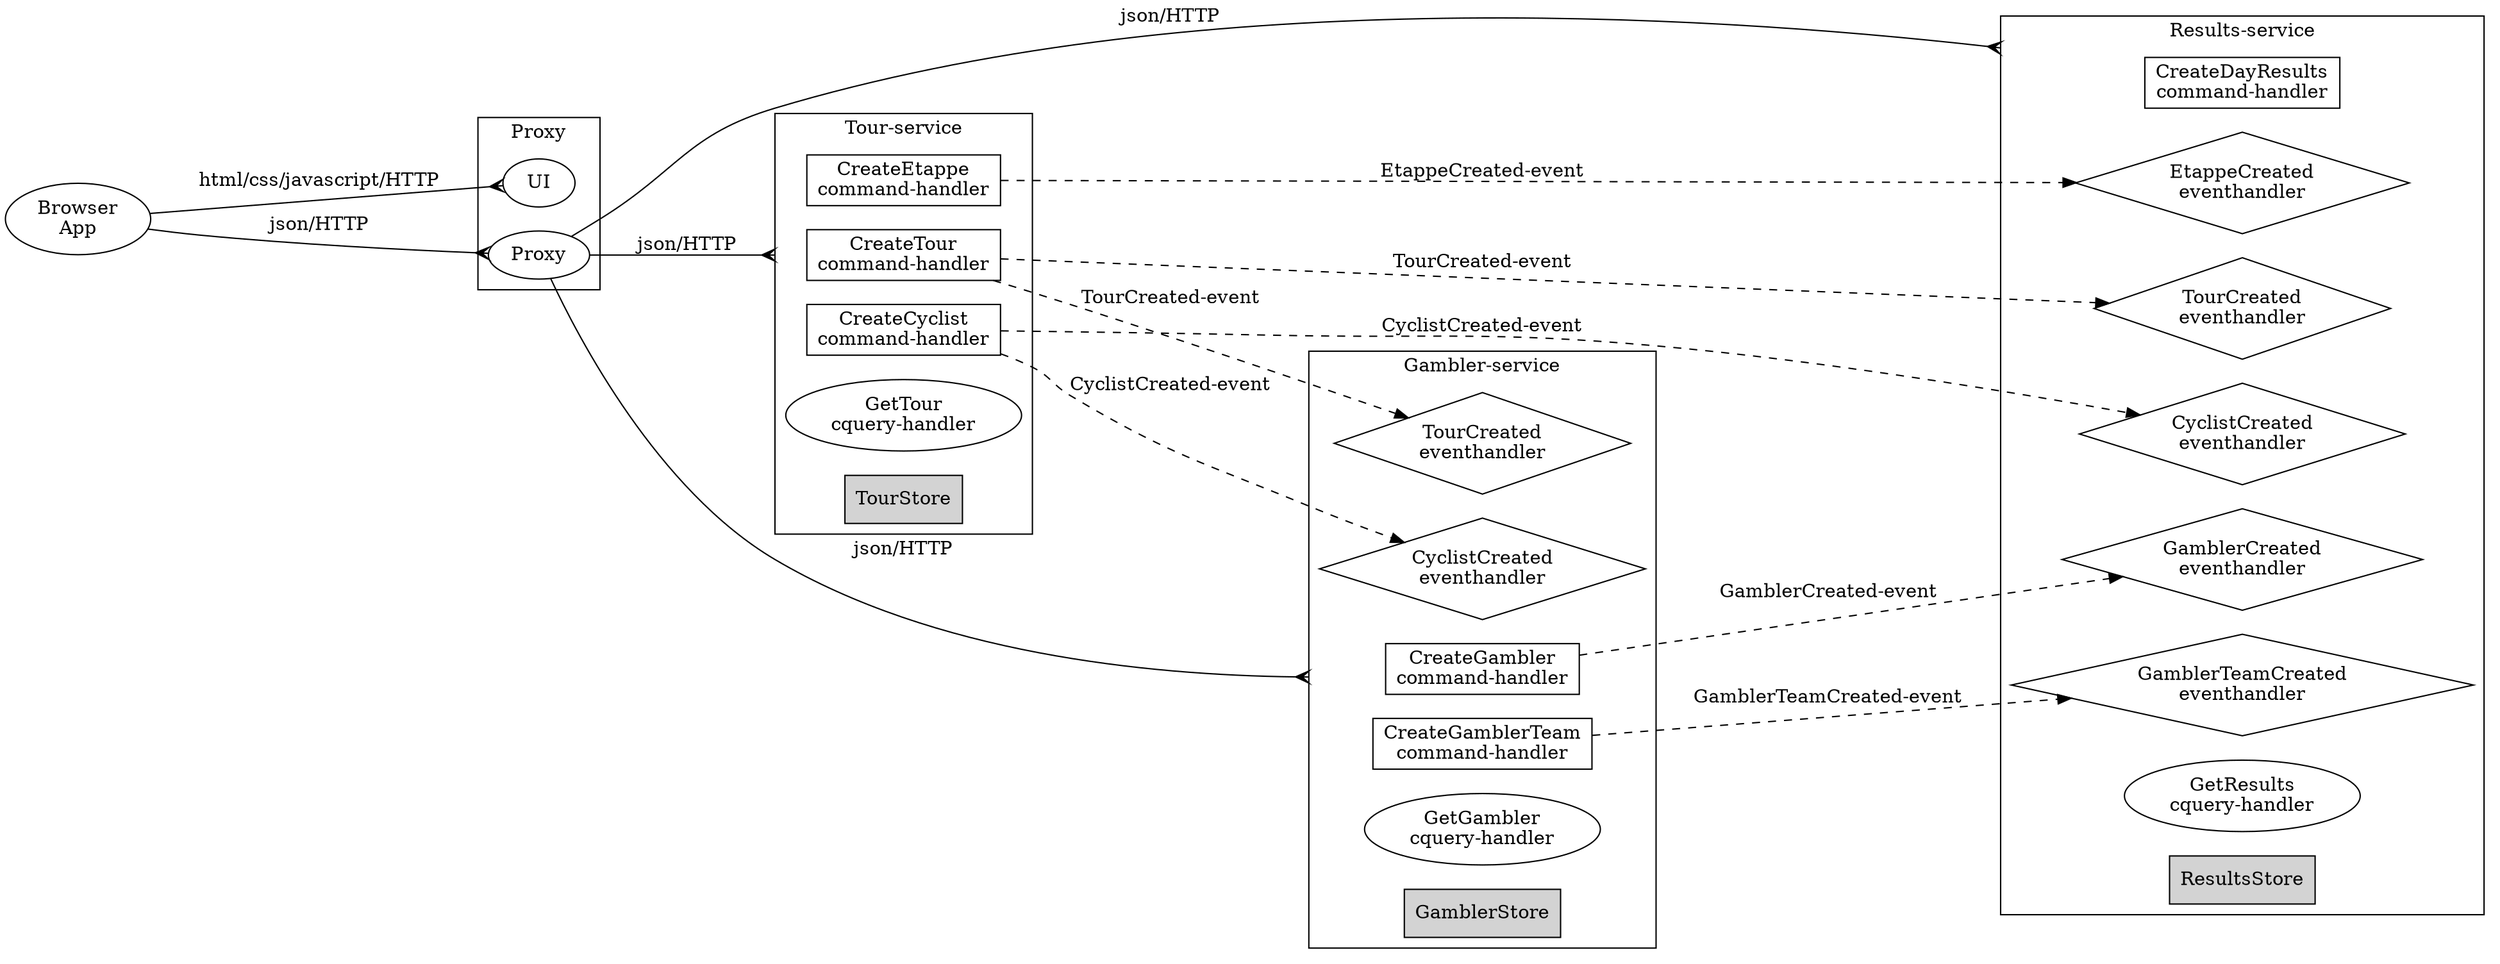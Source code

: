 // Generated automatically by microgen: do not edit manually

digraph G {
    graph [compound=true, rankdir=LR, ranksep="1.0"];

	subgraph clusterproxy {
        label="Proxy";
        "UI";
        "Proxy";
    }

// services

	subgraph clustertour {
		
		label="Tour-service";
		// events
		
		
			 
				"TourCreateTour"  [label="CreateTour\ncommand-handler", shape=box];
			
		
			 
				"TourCreateCyclist"  [label="CreateCyclist\ncommand-handler", shape=box];
			
		
			 
				"TourCreateEtappe"  [label="CreateEtappe\ncommand-handler", shape=box];
			
		
			
			    "TourGetTour"  [label="GetTour\ncquery-handler"];
			
		
		TourStore [shape=box, style=filled];
	}

	subgraph clustergambler {
		
		label="Gambler-service";
		// events
		
			"GamblerTourCreatedEventHandler" [label="TourCreated\neventhandler", shape=diamond];
		
			"GamblerCyclistCreatedEventHandler" [label="CyclistCreated\neventhandler", shape=diamond];
		
		
			 
				"GamblerCreateGambler"  [label="CreateGambler\ncommand-handler", shape=box];
			
		
			 
				"GamblerCreateGamblerTeam"  [label="CreateGamblerTeam\ncommand-handler", shape=box];
			
		
			
			    "GamblerGetGambler"  [label="GetGambler\ncquery-handler"];
			
		
		GamblerStore [shape=box, style=filled];
	}

	subgraph clusterresults {
		
		label="Results-service";
		// events
		
			"ResultsTourCreatedEventHandler" [label="TourCreated\neventhandler", shape=diamond];
		
			"ResultsEtappeCreatedEventHandler" [label="EtappeCreated\neventhandler", shape=diamond];
		
			"ResultsCyclistCreatedEventHandler" [label="CyclistCreated\neventhandler", shape=diamond];
		
			"ResultsGamblerCreatedEventHandler" [label="GamblerCreated\neventhandler", shape=diamond];
		
			"ResultsGamblerTeamCreatedEventHandler" [label="GamblerTeamCreated\neventhandler", shape=diamond];
		
		
			 
				"ResultsCreateDayResults"  [label="CreateDayResults\ncommand-handler", shape=box];
			
		
			
			    "ResultsGetResults"  [label="GetResults\ncquery-handler"];
			
		
		ResultsStore [shape=box, style=filled];
	}


	// edges
	"Browser\nApp" -> "UI" [label="html/css/javascript/HTTP",arrowhead=crow];
	"Browser\nApp" -> "Proxy" [label="json/HTTP",arrowhead=crow];
	

	"Proxy" -> "TourCreateTour" [label="json/HTTP", lhead=clustertour, arrowhead=crow];

	"Proxy" -> "GamblerCreateGambler" [label="json/HTTP", lhead=clustergambler, arrowhead=crow];

	"Proxy" -> "ResultsCreateDayResults" [label="json/HTTP", lhead=clusterresults, arrowhead=crow];


	TourCreateTour -> GamblerTourCreatedEventHandler [label="TourCreated-event", style=dashed]
	TourCreateTour -> ResultsTourCreatedEventHandler [label="TourCreated-event", style=dashed]
	TourCreateCyclist -> GamblerCyclistCreatedEventHandler [label="CyclistCreated-event", style=dashed]
	TourCreateCyclist -> ResultsCyclistCreatedEventHandler [label="CyclistCreated-event", style=dashed]
	TourCreateEtappe -> ResultsEtappeCreatedEventHandler [label="EtappeCreated-event", style=dashed]
	GamblerCreateGambler -> ResultsGamblerCreatedEventHandler [label="GamblerCreated-event", style=dashed]
	GamblerCreateGamblerTeam -> ResultsGamblerTeamCreatedEventHandler [label="GamblerTeamCreated-event", style=dashed]


}